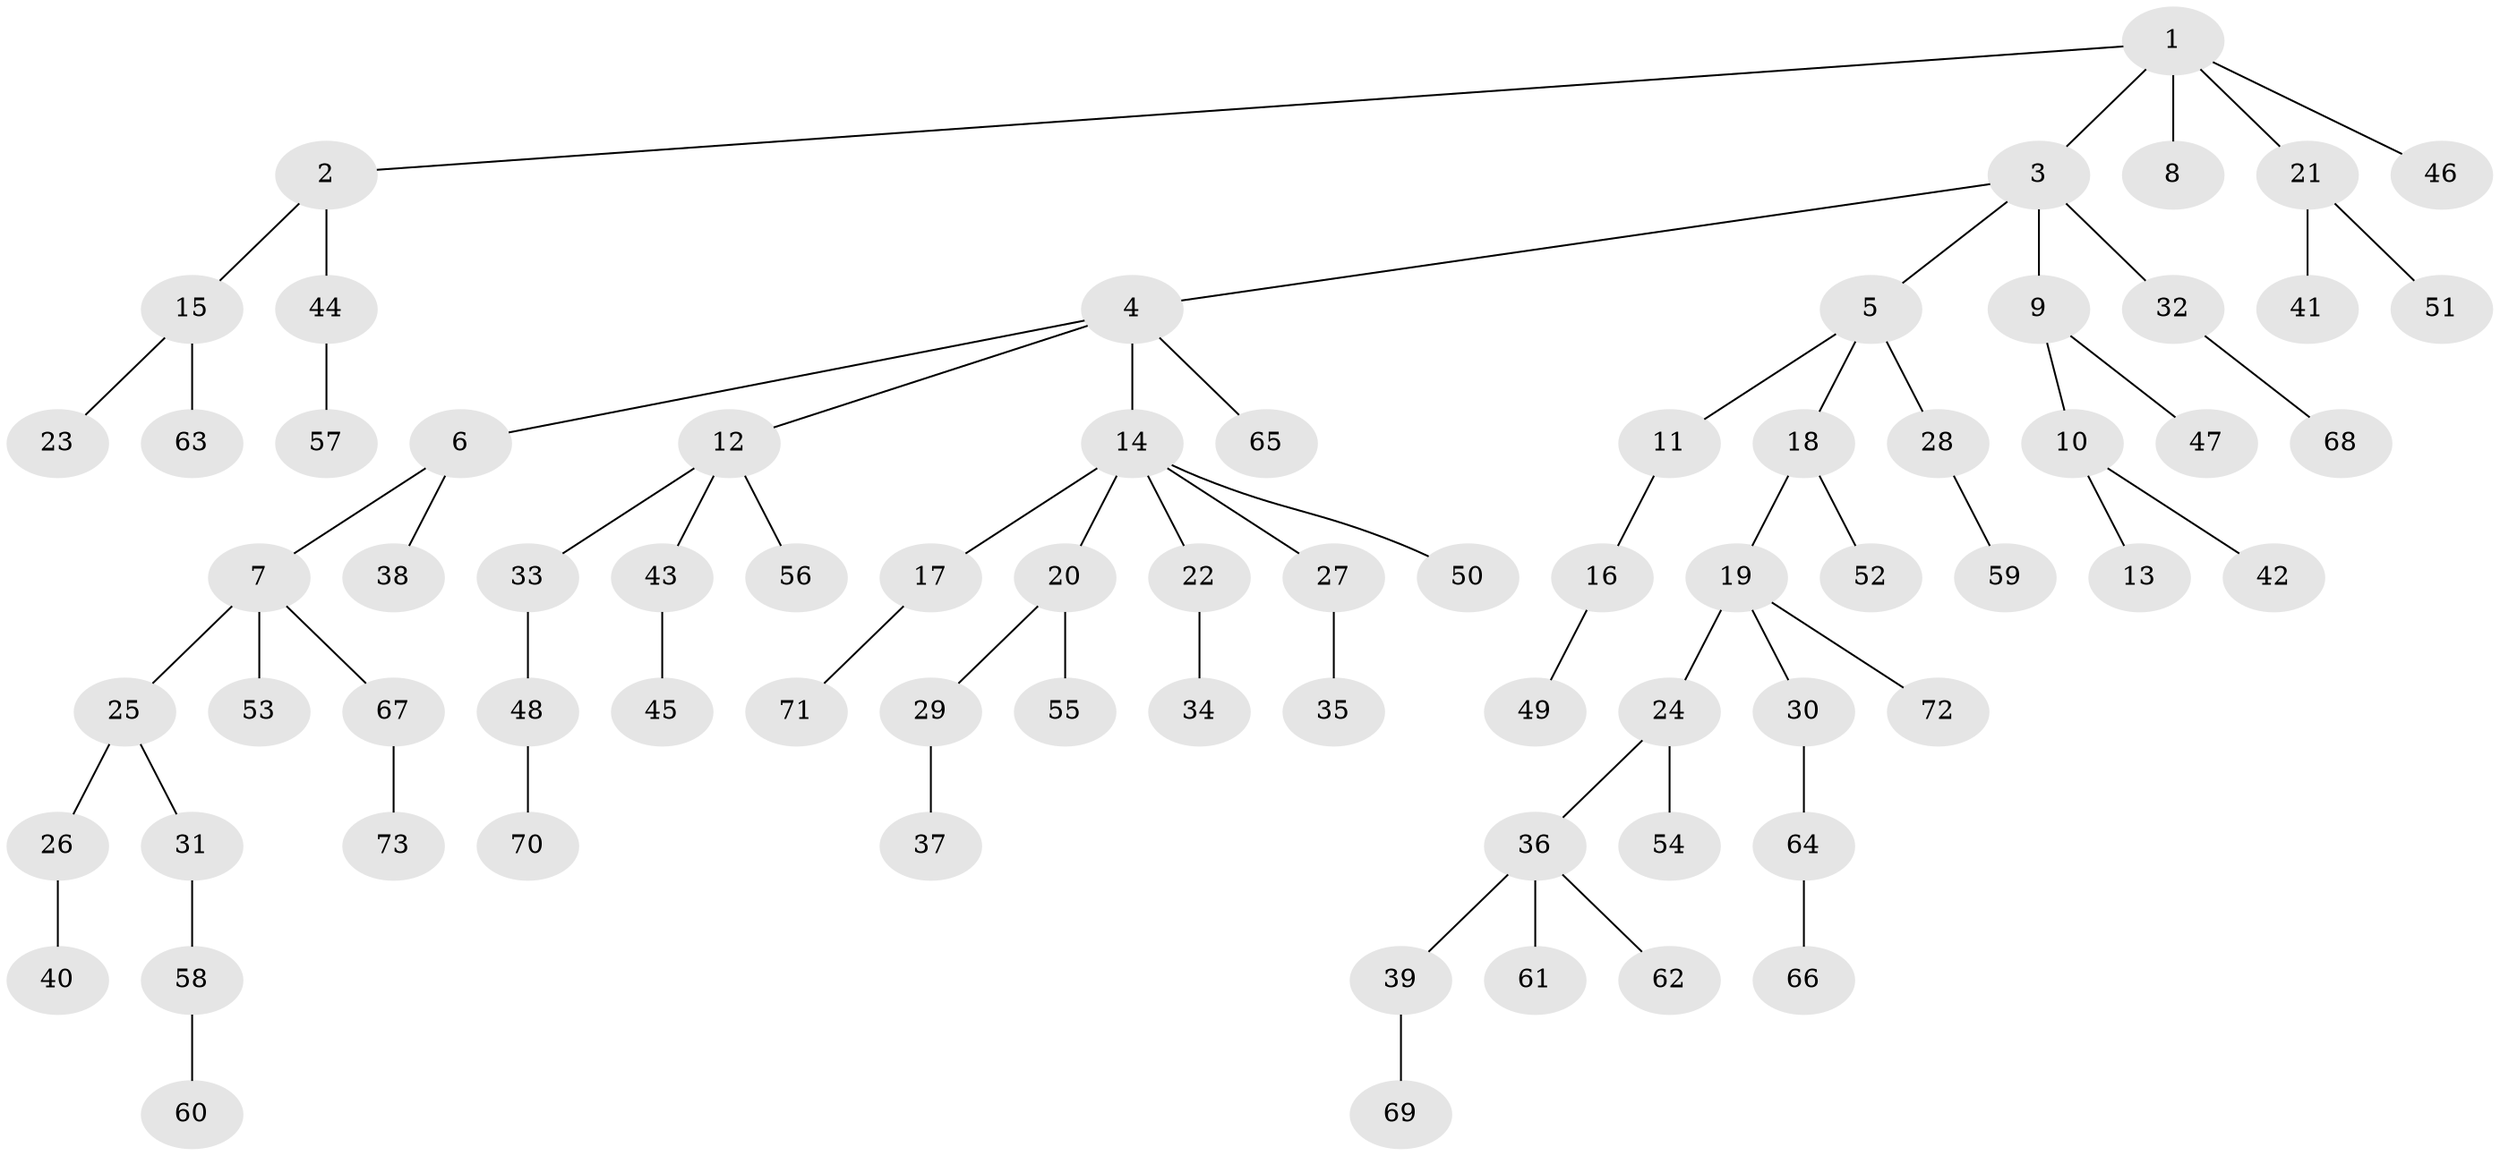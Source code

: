 // Generated by graph-tools (version 1.1) at 2025/11/02/27/25 16:11:26]
// undirected, 73 vertices, 72 edges
graph export_dot {
graph [start="1"]
  node [color=gray90,style=filled];
  1;
  2;
  3;
  4;
  5;
  6;
  7;
  8;
  9;
  10;
  11;
  12;
  13;
  14;
  15;
  16;
  17;
  18;
  19;
  20;
  21;
  22;
  23;
  24;
  25;
  26;
  27;
  28;
  29;
  30;
  31;
  32;
  33;
  34;
  35;
  36;
  37;
  38;
  39;
  40;
  41;
  42;
  43;
  44;
  45;
  46;
  47;
  48;
  49;
  50;
  51;
  52;
  53;
  54;
  55;
  56;
  57;
  58;
  59;
  60;
  61;
  62;
  63;
  64;
  65;
  66;
  67;
  68;
  69;
  70;
  71;
  72;
  73;
  1 -- 2;
  1 -- 3;
  1 -- 8;
  1 -- 21;
  1 -- 46;
  2 -- 15;
  2 -- 44;
  3 -- 4;
  3 -- 5;
  3 -- 9;
  3 -- 32;
  4 -- 6;
  4 -- 12;
  4 -- 14;
  4 -- 65;
  5 -- 11;
  5 -- 18;
  5 -- 28;
  6 -- 7;
  6 -- 38;
  7 -- 25;
  7 -- 53;
  7 -- 67;
  9 -- 10;
  9 -- 47;
  10 -- 13;
  10 -- 42;
  11 -- 16;
  12 -- 33;
  12 -- 43;
  12 -- 56;
  14 -- 17;
  14 -- 20;
  14 -- 22;
  14 -- 27;
  14 -- 50;
  15 -- 23;
  15 -- 63;
  16 -- 49;
  17 -- 71;
  18 -- 19;
  18 -- 52;
  19 -- 24;
  19 -- 30;
  19 -- 72;
  20 -- 29;
  20 -- 55;
  21 -- 41;
  21 -- 51;
  22 -- 34;
  24 -- 36;
  24 -- 54;
  25 -- 26;
  25 -- 31;
  26 -- 40;
  27 -- 35;
  28 -- 59;
  29 -- 37;
  30 -- 64;
  31 -- 58;
  32 -- 68;
  33 -- 48;
  36 -- 39;
  36 -- 61;
  36 -- 62;
  39 -- 69;
  43 -- 45;
  44 -- 57;
  48 -- 70;
  58 -- 60;
  64 -- 66;
  67 -- 73;
}
